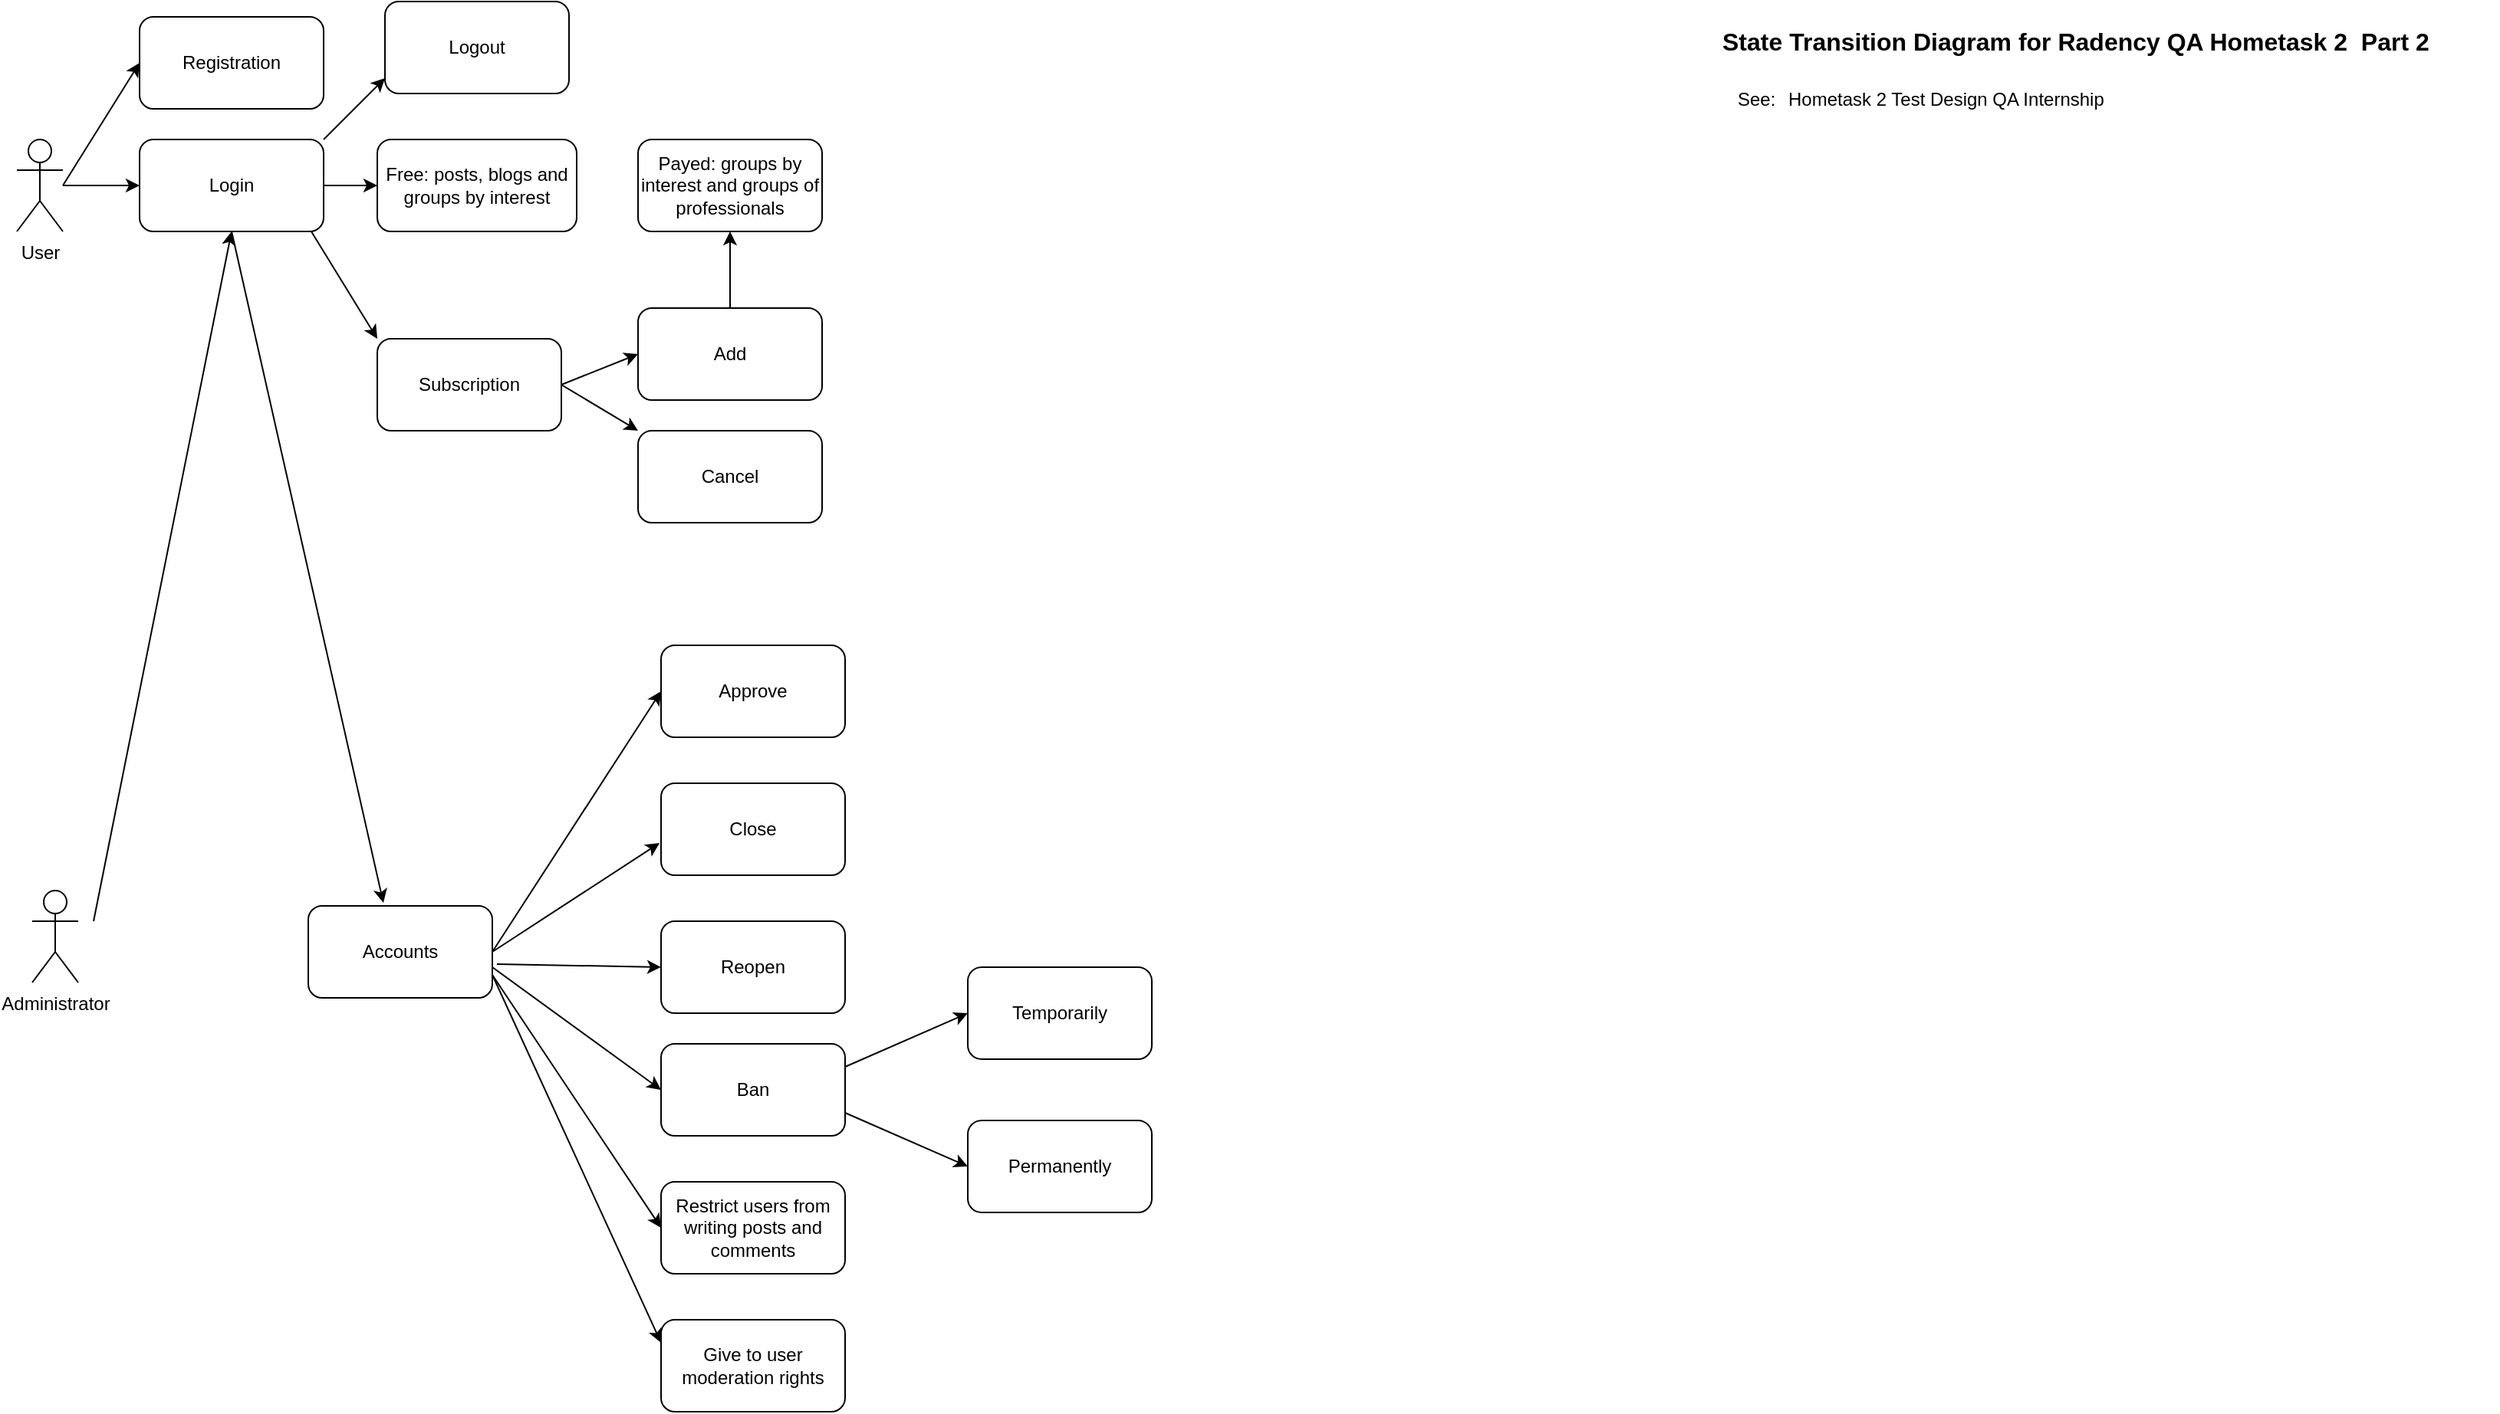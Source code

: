 <mxfile version="18.0.8" type="device"><diagram id="yPxyJZ8AM_hMuL3Unpa9" name="gitflow"><mxGraphModel dx="868" dy="450" grid="1" gridSize="10" guides="1" tooltips="1" connect="1" arrows="1" fold="1" page="1" pageScale="1" pageWidth="850" pageHeight="1100" math="0" shadow="0"><root><mxCell id="0"/><mxCell id="1" parent="0"/><mxCell id="6UE_DP7hViAjm88c1pOj-180" value="User" style="shape=umlActor;verticalLabelPosition=bottom;verticalAlign=top;html=1;outlineConnect=0;" parent="1" vertex="1"><mxGeometry x="20" y="110" width="30" height="60" as="geometry"/></mxCell><mxCell id="6UE_DP7hViAjm88c1pOj-181" value="Administrator" style="shape=umlActor;verticalLabelPosition=bottom;verticalAlign=top;html=1;outlineConnect=0;" parent="1" vertex="1"><mxGeometry x="30" y="600" width="30" height="60" as="geometry"/></mxCell><mxCell id="6UE_DP7hViAjm88c1pOj-189" value="Registration" style="rounded=1;whiteSpace=wrap;html=1;" parent="1" vertex="1"><mxGeometry x="100" y="30" width="120" height="60" as="geometry"/></mxCell><mxCell id="6UE_DP7hViAjm88c1pOj-190" value="Login" style="rounded=1;whiteSpace=wrap;html=1;" parent="1" vertex="1"><mxGeometry x="100" y="110" width="120" height="60" as="geometry"/></mxCell><mxCell id="6UE_DP7hViAjm88c1pOj-191" value="Free: posts, blogs and groups by interest" style="rounded=1;whiteSpace=wrap;html=1;" parent="1" vertex="1"><mxGeometry x="255" y="110" width="130" height="60" as="geometry"/></mxCell><mxCell id="6UE_DP7hViAjm88c1pOj-192" value="" style="endArrow=classic;html=1;rounded=0;entryX=0;entryY=0.5;entryDx=0;entryDy=0;exitX=1;exitY=0.5;exitDx=0;exitDy=0;" parent="1" source="6UE_DP7hViAjm88c1pOj-190" target="6UE_DP7hViAjm88c1pOj-191" edge="1"><mxGeometry width="50" height="50" relative="1" as="geometry"><mxPoint x="270" y="210" as="sourcePoint"/><mxPoint x="180" y="190" as="targetPoint"/></mxGeometry></mxCell><mxCell id="6UE_DP7hViAjm88c1pOj-193" value="" style="endArrow=classic;html=1;rounded=0;entryX=0;entryY=0.5;entryDx=0;entryDy=0;" parent="1" target="6UE_DP7hViAjm88c1pOj-189" edge="1"><mxGeometry width="50" height="50" relative="1" as="geometry"><mxPoint x="50" y="140" as="sourcePoint"/><mxPoint x="90" y="230" as="targetPoint"/></mxGeometry></mxCell><mxCell id="6UE_DP7hViAjm88c1pOj-194" value="" style="endArrow=classic;html=1;rounded=0;entryX=0;entryY=0.5;entryDx=0;entryDy=0;" parent="1" source="6UE_DP7hViAjm88c1pOj-180" target="6UE_DP7hViAjm88c1pOj-190" edge="1"><mxGeometry width="50" height="50" relative="1" as="geometry"><mxPoint x="130" y="240" as="sourcePoint"/><mxPoint x="180" y="190" as="targetPoint"/></mxGeometry></mxCell><mxCell id="6UE_DP7hViAjm88c1pOj-195" value="Payed: groups by interest and groups of professionals" style="rounded=1;whiteSpace=wrap;html=1;" parent="1" vertex="1"><mxGeometry x="425" y="110" width="120" height="60" as="geometry"/></mxCell><mxCell id="6UE_DP7hViAjm88c1pOj-196" value="Subscription" style="rounded=1;whiteSpace=wrap;html=1;" parent="1" vertex="1"><mxGeometry x="255" y="240" width="120" height="60" as="geometry"/></mxCell><mxCell id="6UE_DP7hViAjm88c1pOj-197" value="" style="endArrow=classic;html=1;rounded=0;exitX=0.933;exitY=1;exitDx=0;exitDy=0;exitPerimeter=0;entryX=0;entryY=0;entryDx=0;entryDy=0;" parent="1" source="6UE_DP7hViAjm88c1pOj-190" target="6UE_DP7hViAjm88c1pOj-196" edge="1"><mxGeometry width="50" height="50" relative="1" as="geometry"><mxPoint x="130" y="240" as="sourcePoint"/><mxPoint x="250" y="220" as="targetPoint"/></mxGeometry></mxCell><mxCell id="6UE_DP7hViAjm88c1pOj-198" value="" style="endArrow=classic;html=1;rounded=0;entryX=0;entryY=0.5;entryDx=0;entryDy=0;exitX=1;exitY=0.5;exitDx=0;exitDy=0;" parent="1" source="6UE_DP7hViAjm88c1pOj-196" target="6UE_DP7hViAjm88c1pOj-202" edge="1"><mxGeometry width="50" height="50" relative="1" as="geometry"><mxPoint x="380" y="230" as="sourcePoint"/><mxPoint x="420" y="230" as="targetPoint"/></mxGeometry></mxCell><mxCell id="6UE_DP7hViAjm88c1pOj-200" value="" style="endArrow=classic;html=1;rounded=0;" parent="1" edge="1"><mxGeometry width="50" height="50" relative="1" as="geometry"><mxPoint x="220" y="110" as="sourcePoint"/><mxPoint x="260" y="70" as="targetPoint"/></mxGeometry></mxCell><mxCell id="6UE_DP7hViAjm88c1pOj-201" value="Logout" style="rounded=1;whiteSpace=wrap;html=1;" parent="1" vertex="1"><mxGeometry x="260" y="20" width="120" height="60" as="geometry"/></mxCell><mxCell id="6UE_DP7hViAjm88c1pOj-202" value="Add" style="rounded=1;whiteSpace=wrap;html=1;" parent="1" vertex="1"><mxGeometry x="425" y="220" width="120" height="60" as="geometry"/></mxCell><mxCell id="6UE_DP7hViAjm88c1pOj-205" value="Cancel" style="rounded=1;whiteSpace=wrap;html=1;" parent="1" vertex="1"><mxGeometry x="425" y="300" width="120" height="60" as="geometry"/></mxCell><mxCell id="6UE_DP7hViAjm88c1pOj-206" value="" style="endArrow=classic;html=1;rounded=0;exitX=1;exitY=0.5;exitDx=0;exitDy=0;entryX=0;entryY=0;entryDx=0;entryDy=0;" parent="1" source="6UE_DP7hViAjm88c1pOj-196" target="6UE_DP7hViAjm88c1pOj-205" edge="1"><mxGeometry width="50" height="50" relative="1" as="geometry"><mxPoint x="130" y="230" as="sourcePoint"/><mxPoint x="420" y="300" as="targetPoint"/></mxGeometry></mxCell><mxCell id="6UE_DP7hViAjm88c1pOj-208" value="Accounts" style="rounded=1;whiteSpace=wrap;html=1;" parent="1" vertex="1"><mxGeometry x="210" y="610" width="120" height="60" as="geometry"/></mxCell><mxCell id="6UE_DP7hViAjm88c1pOj-209" value="Approve" style="rounded=1;whiteSpace=wrap;html=1;" parent="1" vertex="1"><mxGeometry x="440" y="440" width="120" height="60" as="geometry"/></mxCell><mxCell id="6UE_DP7hViAjm88c1pOj-210" value="Close" style="rounded=1;whiteSpace=wrap;html=1;" parent="1" vertex="1"><mxGeometry x="440" y="530" width="120" height="60" as="geometry"/></mxCell><mxCell id="6UE_DP7hViAjm88c1pOj-211" value="Reopen" style="rounded=1;whiteSpace=wrap;html=1;" parent="1" vertex="1"><mxGeometry x="440" y="620" width="120" height="60" as="geometry"/></mxCell><mxCell id="6UE_DP7hViAjm88c1pOj-212" value="Ban" style="rounded=1;whiteSpace=wrap;html=1;" parent="1" vertex="1"><mxGeometry x="440" y="700" width="120" height="60" as="geometry"/></mxCell><mxCell id="6UE_DP7hViAjm88c1pOj-213" value="Permanently" style="rounded=1;whiteSpace=wrap;html=1;" parent="1" vertex="1"><mxGeometry x="640" y="750" width="120" height="60" as="geometry"/></mxCell><mxCell id="6UE_DP7hViAjm88c1pOj-214" value="Temporarily" style="rounded=1;whiteSpace=wrap;html=1;" parent="1" vertex="1"><mxGeometry x="640" y="650" width="120" height="60" as="geometry"/></mxCell><mxCell id="6UE_DP7hViAjm88c1pOj-215" value="Restrict users from writing posts and comments" style="rounded=1;whiteSpace=wrap;html=1;" parent="1" vertex="1"><mxGeometry x="440" y="790" width="120" height="60" as="geometry"/></mxCell><mxCell id="6UE_DP7hViAjm88c1pOj-216" value="Give to user moderation rights" style="rounded=1;whiteSpace=wrap;html=1;" parent="1" vertex="1"><mxGeometry x="440" y="880" width="120" height="60" as="geometry"/></mxCell><mxCell id="6UE_DP7hViAjm88c1pOj-217" value="" style="endArrow=classic;html=1;rounded=0;entryX=0;entryY=0.5;entryDx=0;entryDy=0;exitX=1;exitY=0.25;exitDx=0;exitDy=0;" parent="1" source="6UE_DP7hViAjm88c1pOj-212" target="6UE_DP7hViAjm88c1pOj-214" edge="1"><mxGeometry width="50" height="50" relative="1" as="geometry"><mxPoint x="385" y="680" as="sourcePoint"/><mxPoint x="420" y="650" as="targetPoint"/></mxGeometry></mxCell><mxCell id="6UE_DP7hViAjm88c1pOj-218" value="" style="endArrow=classic;html=1;rounded=0;entryX=0;entryY=0.5;entryDx=0;entryDy=0;exitX=1;exitY=0.75;exitDx=0;exitDy=0;" parent="1" source="6UE_DP7hViAjm88c1pOj-212" target="6UE_DP7hViAjm88c1pOj-213" edge="1"><mxGeometry width="50" height="50" relative="1" as="geometry"><mxPoint x="290" y="700" as="sourcePoint"/><mxPoint x="340" y="650" as="targetPoint"/></mxGeometry></mxCell><mxCell id="6UE_DP7hViAjm88c1pOj-219" value="" style="endArrow=classic;html=1;rounded=0;exitX=1;exitY=0.75;exitDx=0;exitDy=0;entryX=0;entryY=0.25;entryDx=0;entryDy=0;" parent="1" source="6UE_DP7hViAjm88c1pOj-208" target="6UE_DP7hViAjm88c1pOj-216" edge="1"><mxGeometry width="50" height="50" relative="1" as="geometry"><mxPoint x="460" y="720" as="sourcePoint"/><mxPoint x="440" y="910" as="targetPoint"/></mxGeometry></mxCell><mxCell id="6UE_DP7hViAjm88c1pOj-220" value="" style="endArrow=classic;html=1;rounded=0;exitX=1;exitY=0.75;exitDx=0;exitDy=0;entryX=0;entryY=0.5;entryDx=0;entryDy=0;" parent="1" source="6UE_DP7hViAjm88c1pOj-208" target="6UE_DP7hViAjm88c1pOj-215" edge="1"><mxGeometry width="50" height="50" relative="1" as="geometry"><mxPoint x="460" y="810" as="sourcePoint"/><mxPoint x="510" y="760" as="targetPoint"/></mxGeometry></mxCell><mxCell id="6UE_DP7hViAjm88c1pOj-221" value="" style="endArrow=classic;html=1;rounded=0;entryX=0;entryY=0.5;entryDx=0;entryDy=0;" parent="1" target="6UE_DP7hViAjm88c1pOj-212" edge="1"><mxGeometry width="50" height="50" relative="1" as="geometry"><mxPoint x="330" y="650" as="sourcePoint"/><mxPoint x="510" y="760" as="targetPoint"/></mxGeometry></mxCell><mxCell id="6UE_DP7hViAjm88c1pOj-222" value="" style="endArrow=classic;html=1;rounded=0;exitX=1.025;exitY=0.633;exitDx=0;exitDy=0;exitPerimeter=0;entryX=0;entryY=0.5;entryDx=0;entryDy=0;" parent="1" source="6UE_DP7hViAjm88c1pOj-208" target="6UE_DP7hViAjm88c1pOj-211" edge="1"><mxGeometry width="50" height="50" relative="1" as="geometry"><mxPoint x="460" y="690" as="sourcePoint"/><mxPoint x="510" y="640" as="targetPoint"/></mxGeometry></mxCell><mxCell id="6UE_DP7hViAjm88c1pOj-223" value="" style="endArrow=classic;html=1;rounded=0;exitX=1;exitY=0.5;exitDx=0;exitDy=0;entryX=-0.008;entryY=0.65;entryDx=0;entryDy=0;entryPerimeter=0;" parent="1" source="6UE_DP7hViAjm88c1pOj-208" target="6UE_DP7hViAjm88c1pOj-210" edge="1"><mxGeometry width="50" height="50" relative="1" as="geometry"><mxPoint x="460" y="600" as="sourcePoint"/><mxPoint x="510" y="550" as="targetPoint"/></mxGeometry></mxCell><mxCell id="6UE_DP7hViAjm88c1pOj-224" value="" style="endArrow=classic;html=1;rounded=0;entryX=0;entryY=0.5;entryDx=0;entryDy=0;exitX=1;exitY=0.5;exitDx=0;exitDy=0;" parent="1" source="6UE_DP7hViAjm88c1pOj-208" target="6UE_DP7hViAjm88c1pOj-209" edge="1"><mxGeometry width="50" height="50" relative="1" as="geometry"><mxPoint x="460" y="600" as="sourcePoint"/><mxPoint x="510" y="550" as="targetPoint"/></mxGeometry></mxCell><mxCell id="6UE_DP7hViAjm88c1pOj-225" value="" style="endArrow=classic;html=1;rounded=0;entryX=0.5;entryY=1;entryDx=0;entryDy=0;" parent="1" target="6UE_DP7hViAjm88c1pOj-190" edge="1"><mxGeometry width="50" height="50" relative="1" as="geometry"><mxPoint x="70" y="620" as="sourcePoint"/><mxPoint x="120" y="220" as="targetPoint"/></mxGeometry></mxCell><UserObject label="State Transition Diagram for Radency QA Hometask 2&amp;nbsp; Part 2" link="https://nvie.com/posts/a-successful-git-branching-model/" id="6UE_DP7hViAjm88c1pOj-229"><mxCell style="text;whiteSpace=wrap;html=1;fontStyle=1;fontSize=16;" parent="1" vertex="1"><mxGeometry x="1130" y="30" width="507.75" height="20" as="geometry"/></mxCell></UserObject><UserObject label="Hometask 2 Test Design QA Internship" link="https://nvie.com/posts/a-successful-git-branching-model/" id="6UE_DP7hViAjm88c1pOj-230"><mxCell style="text;whiteSpace=wrap;html=1;" parent="1" vertex="1"><mxGeometry x="1172.75" y="70" width="355" height="20" as="geometry"/></mxCell></UserObject><UserObject label="See:" link="https://nvie.com/posts/a-successful-git-branching-model/" id="6UE_DP7hViAjm88c1pOj-231"><mxCell style="text;whiteSpace=wrap;html=1;" parent="1" vertex="1"><mxGeometry x="1140" y="70" width="32.75" height="20" as="geometry"/></mxCell></UserObject><mxCell id="-owP49QhwtknblKHIDc9-1" value="" style="endArrow=classic;html=1;rounded=0;entryX=0.5;entryY=1;entryDx=0;entryDy=0;exitX=0.5;exitY=0;exitDx=0;exitDy=0;" edge="1" parent="1" source="6UE_DP7hViAjm88c1pOj-202" target="6UE_DP7hViAjm88c1pOj-195"><mxGeometry width="50" height="50" relative="1" as="geometry"><mxPoint x="470" y="230" as="sourcePoint"/><mxPoint x="470" y="220" as="targetPoint"/></mxGeometry></mxCell><mxCell id="-owP49QhwtknblKHIDc9-2" value="" style="endArrow=classic;html=1;rounded=0;exitX=0.5;exitY=1;exitDx=0;exitDy=0;entryX=0.408;entryY=-0.033;entryDx=0;entryDy=0;entryPerimeter=0;" edge="1" parent="1" source="6UE_DP7hViAjm88c1pOj-190" target="6UE_DP7hViAjm88c1pOj-208"><mxGeometry width="50" height="50" relative="1" as="geometry"><mxPoint x="420" y="290" as="sourcePoint"/><mxPoint x="280" y="420" as="targetPoint"/></mxGeometry></mxCell></root></mxGraphModel></diagram></mxfile>